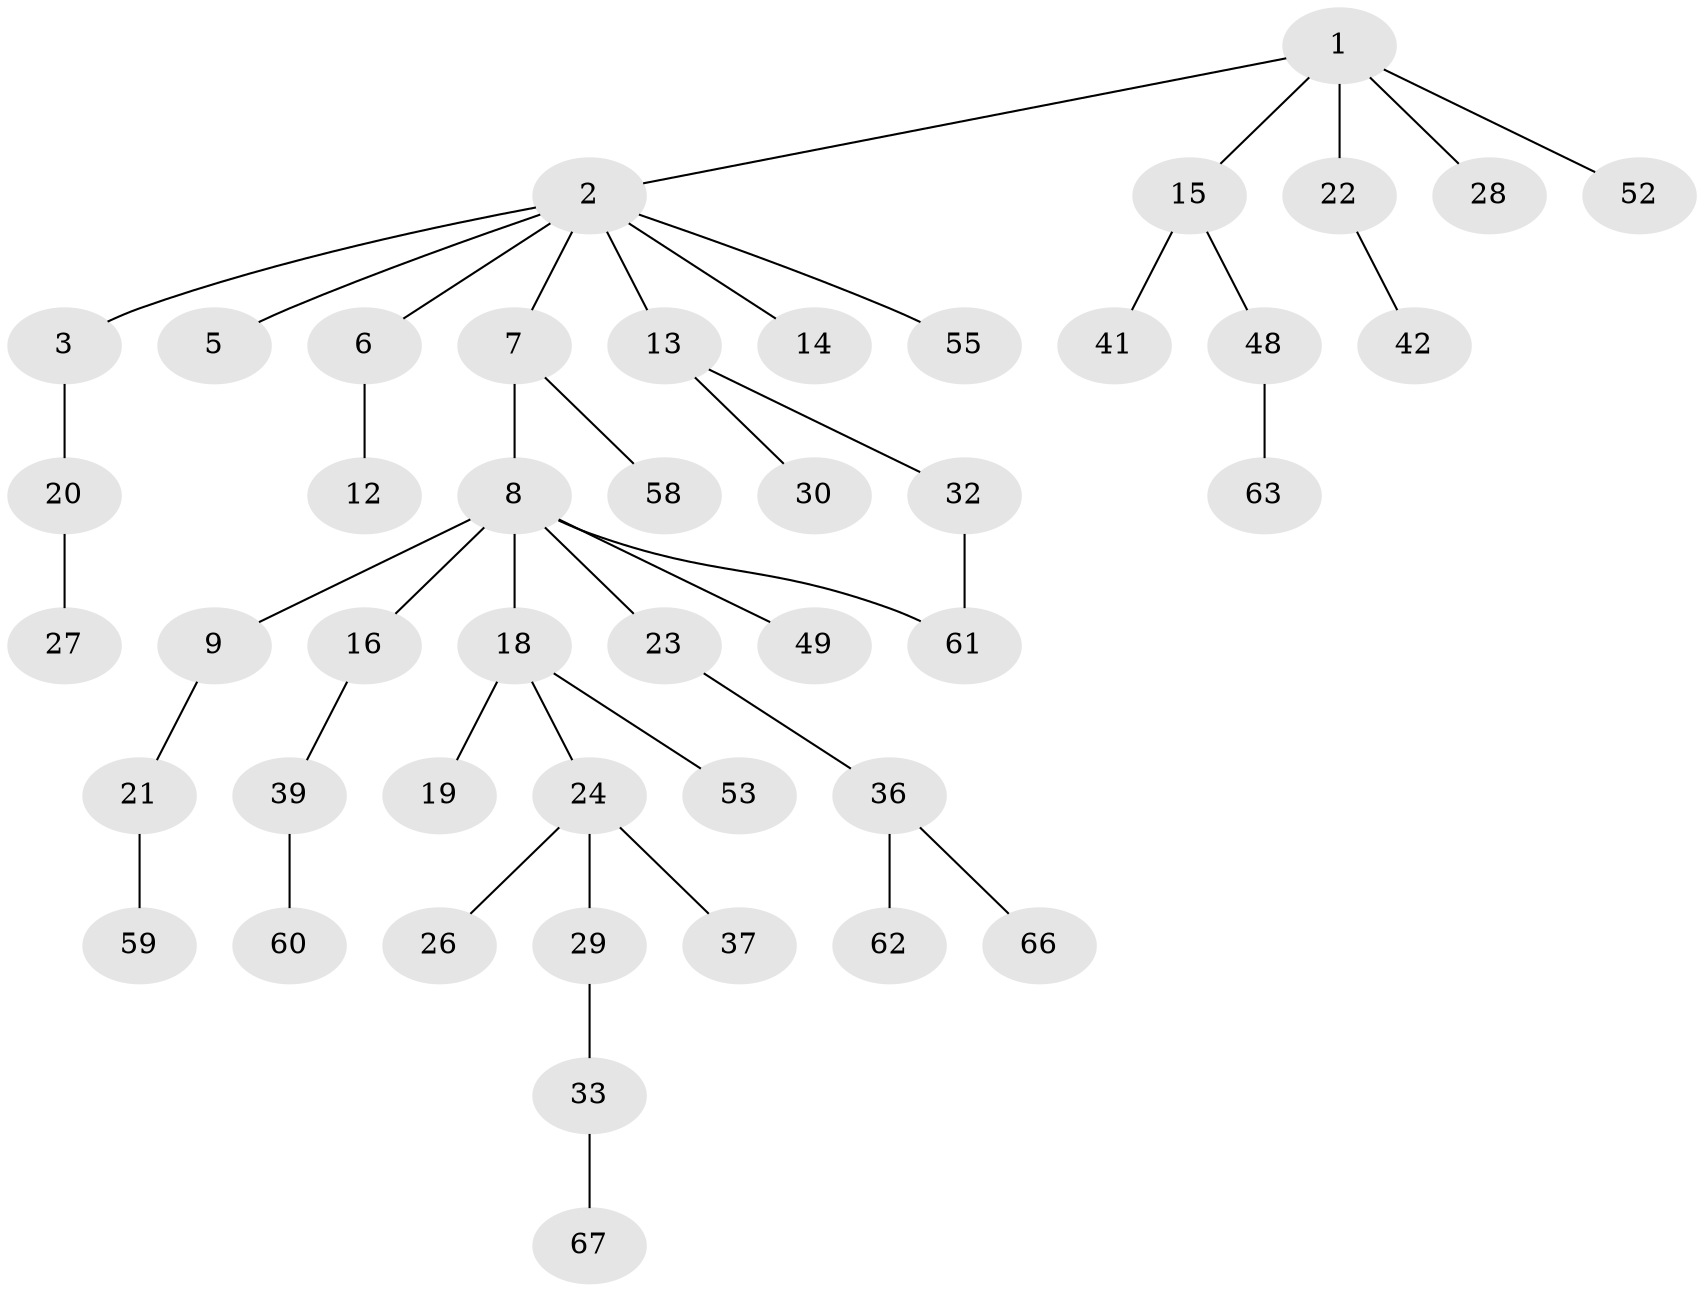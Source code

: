 // original degree distribution, {5: 0.029850746268656716, 8: 0.029850746268656716, 3: 0.07462686567164178, 2: 0.34328358208955223, 1: 0.4626865671641791, 4: 0.05970149253731343}
// Generated by graph-tools (version 1.1) at 2025/41/03/06/25 10:41:25]
// undirected, 45 vertices, 45 edges
graph export_dot {
graph [start="1"]
  node [color=gray90,style=filled];
  1 [super="+11"];
  2 [super="+4"];
  3 [super="+57"];
  5;
  6 [super="+10"];
  7 [super="+34"];
  8 [super="+35"];
  9;
  12;
  13;
  14 [super="+17"];
  15 [super="+50"];
  16 [super="+25"];
  18 [super="+43"];
  19 [super="+40"];
  20;
  21 [super="+38"];
  22;
  23 [super="+44"];
  24 [super="+31"];
  26;
  27;
  28;
  29;
  30 [super="+45"];
  32 [super="+64"];
  33 [super="+54"];
  36 [super="+56"];
  37;
  39 [super="+51"];
  41 [super="+47"];
  42 [super="+46"];
  48;
  49;
  52;
  53;
  55 [super="+65"];
  58;
  59;
  60;
  61;
  62;
  63;
  66;
  67;
  1 -- 2;
  1 -- 22;
  1 -- 28;
  1 -- 52;
  1 -- 15;
  2 -- 3;
  2 -- 5;
  2 -- 6;
  2 -- 7;
  2 -- 14;
  2 -- 55;
  2 -- 13;
  3 -- 20;
  6 -- 12;
  7 -- 8;
  7 -- 58;
  8 -- 9;
  8 -- 16;
  8 -- 18;
  8 -- 23;
  8 -- 49;
  8 -- 61;
  9 -- 21;
  13 -- 30;
  13 -- 32;
  15 -- 41;
  15 -- 48;
  16 -- 39;
  18 -- 19;
  18 -- 24;
  18 -- 53;
  20 -- 27;
  21 -- 59;
  22 -- 42;
  23 -- 36;
  24 -- 26;
  24 -- 29;
  24 -- 37;
  29 -- 33;
  32 -- 61;
  33 -- 67;
  36 -- 62;
  36 -- 66;
  39 -- 60;
  48 -- 63;
}
